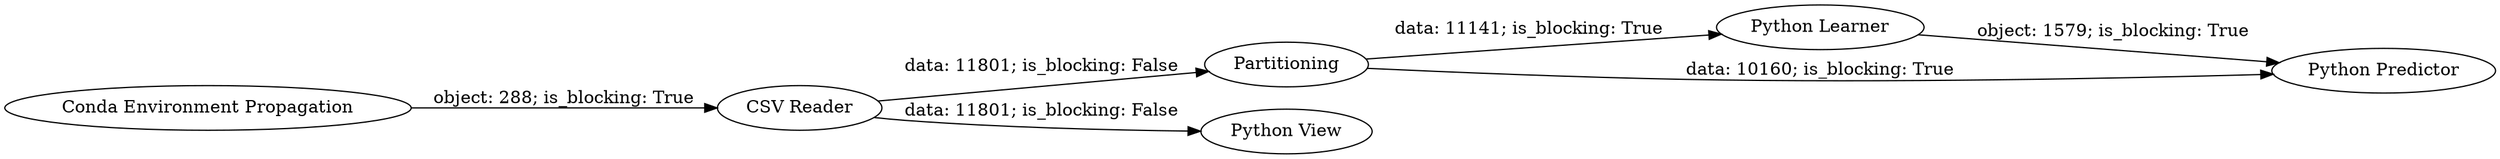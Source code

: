 digraph {
	"-7917142001952492002_246" [label="Conda Environment Propagation"]
	"-7917142001952492002_9" [label="Python Learner"]
	"-7917142001952492002_6" [label=Partitioning]
	"-7917142001952492002_8" [label="Python Predictor"]
	"-7917142001952492002_2" [label="Python View"]
	"-7917142001952492002_247" [label="CSV Reader"]
	"-7917142001952492002_6" -> "-7917142001952492002_8" [label="data: 10160; is_blocking: True"]
	"-7917142001952492002_6" -> "-7917142001952492002_9" [label="data: 11141; is_blocking: True"]
	"-7917142001952492002_246" -> "-7917142001952492002_247" [label="object: 288; is_blocking: True"]
	"-7917142001952492002_247" -> "-7917142001952492002_2" [label="data: 11801; is_blocking: False"]
	"-7917142001952492002_247" -> "-7917142001952492002_6" [label="data: 11801; is_blocking: False"]
	"-7917142001952492002_9" -> "-7917142001952492002_8" [label="object: 1579; is_blocking: True"]
	rankdir=LR
}
